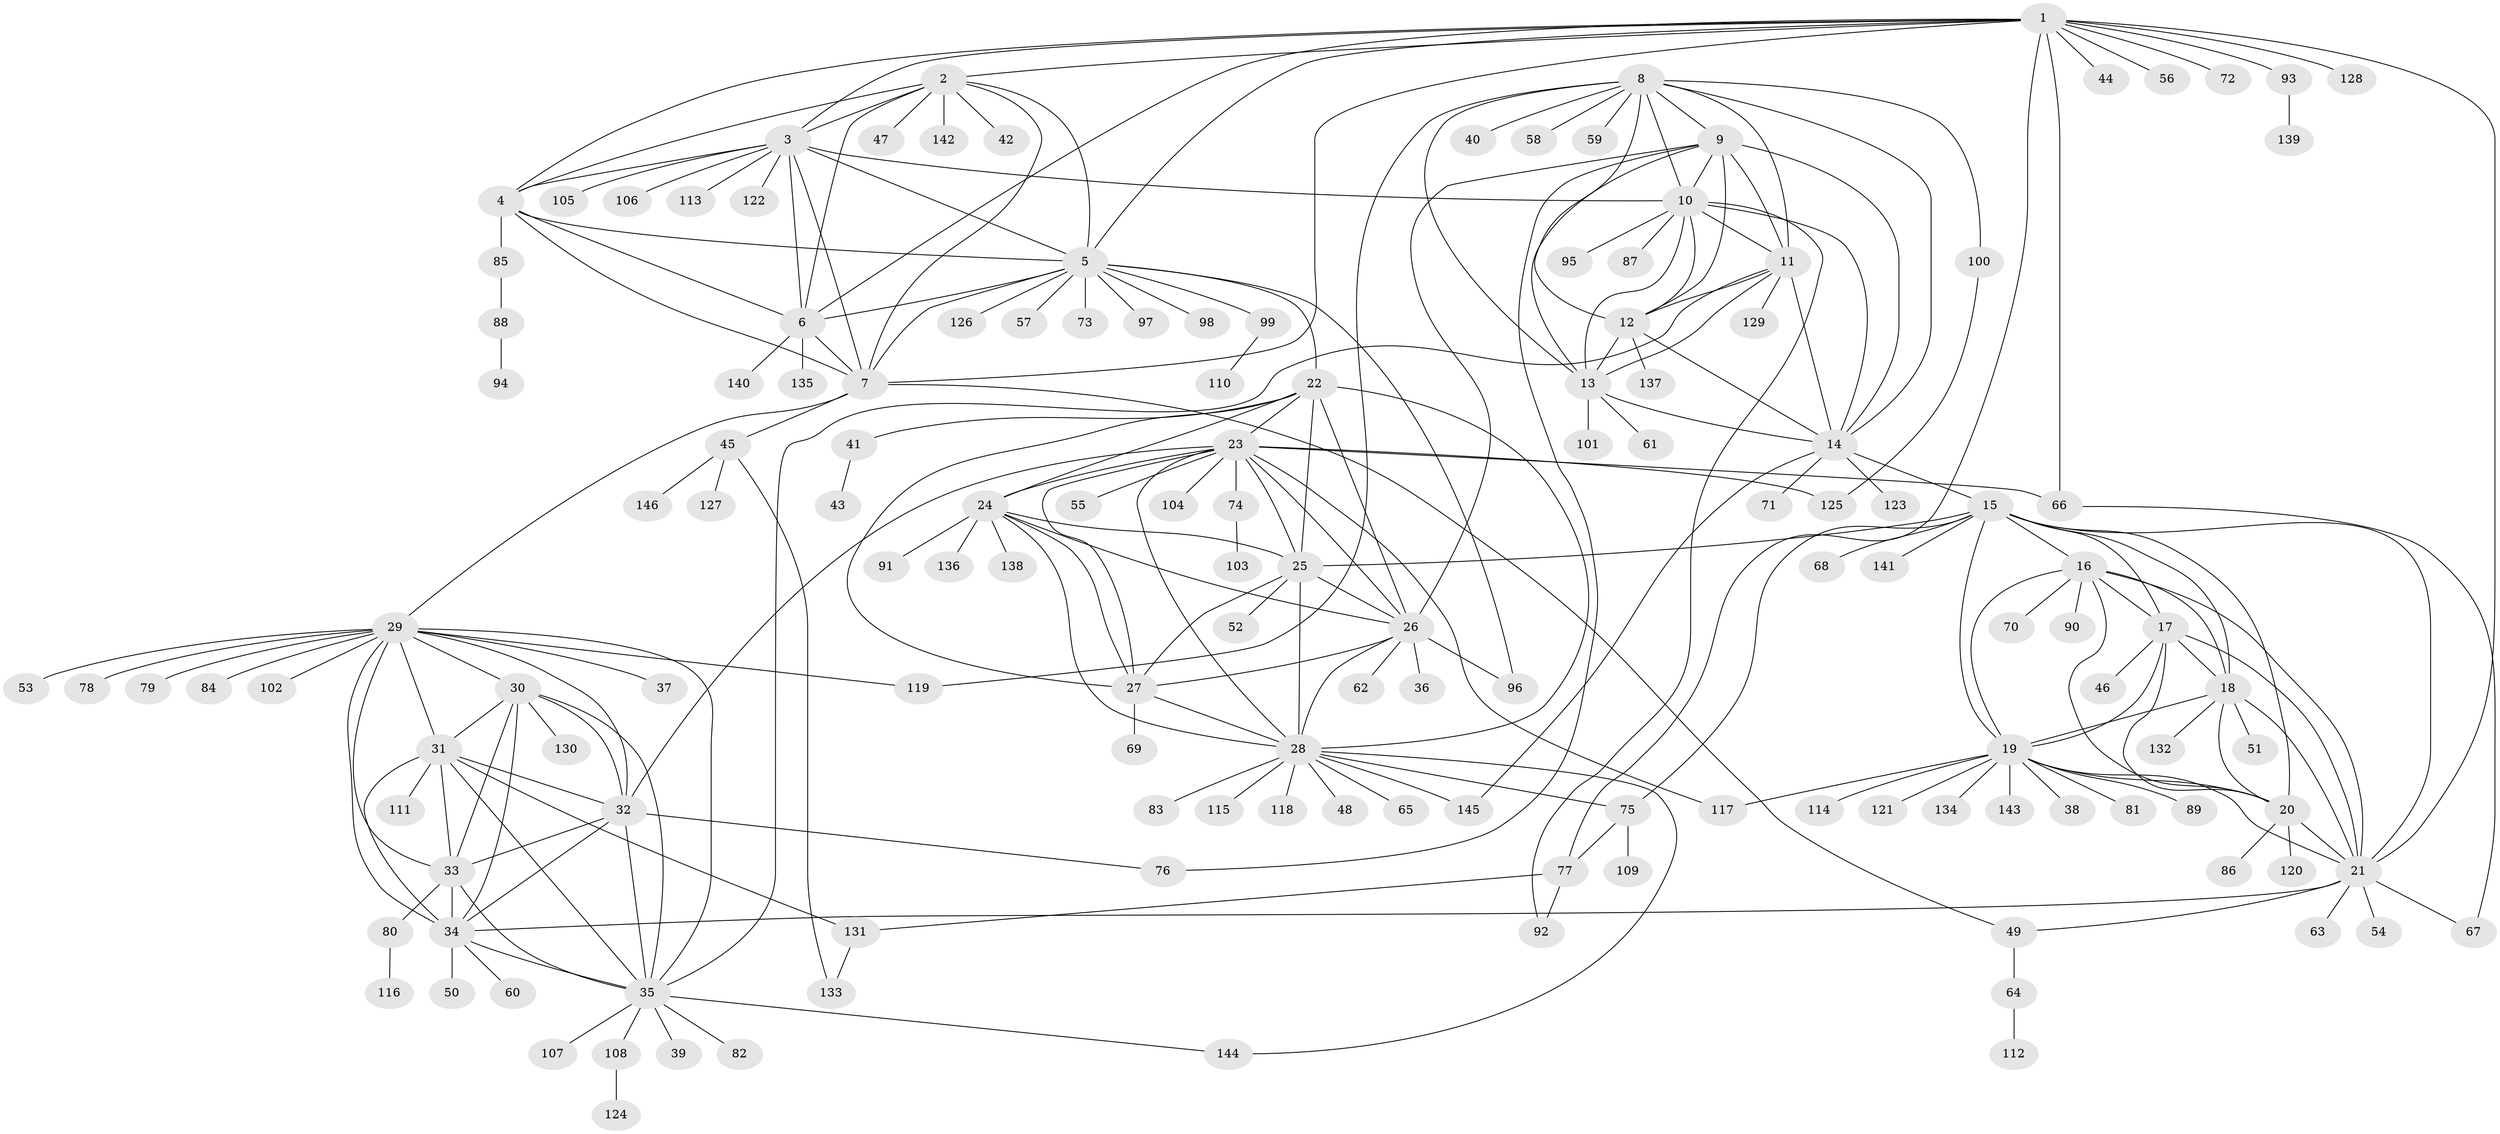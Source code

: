 // coarse degree distribution, {11: 0.017241379310344827, 9: 0.05172413793103448, 4: 0.05172413793103448, 6: 0.05172413793103448, 7: 0.05172413793103448, 8: 0.05172413793103448, 5: 0.017241379310344827, 15: 0.017241379310344827, 2: 0.08620689655172414, 3: 0.034482758620689655, 1: 0.5689655172413793}
// Generated by graph-tools (version 1.1) at 2025/19/03/04/25 18:19:30]
// undirected, 146 vertices, 241 edges
graph export_dot {
graph [start="1"]
  node [color=gray90,style=filled];
  1;
  2;
  3;
  4;
  5;
  6;
  7;
  8;
  9;
  10;
  11;
  12;
  13;
  14;
  15;
  16;
  17;
  18;
  19;
  20;
  21;
  22;
  23;
  24;
  25;
  26;
  27;
  28;
  29;
  30;
  31;
  32;
  33;
  34;
  35;
  36;
  37;
  38;
  39;
  40;
  41;
  42;
  43;
  44;
  45;
  46;
  47;
  48;
  49;
  50;
  51;
  52;
  53;
  54;
  55;
  56;
  57;
  58;
  59;
  60;
  61;
  62;
  63;
  64;
  65;
  66;
  67;
  68;
  69;
  70;
  71;
  72;
  73;
  74;
  75;
  76;
  77;
  78;
  79;
  80;
  81;
  82;
  83;
  84;
  85;
  86;
  87;
  88;
  89;
  90;
  91;
  92;
  93;
  94;
  95;
  96;
  97;
  98;
  99;
  100;
  101;
  102;
  103;
  104;
  105;
  106;
  107;
  108;
  109;
  110;
  111;
  112;
  113;
  114;
  115;
  116;
  117;
  118;
  119;
  120;
  121;
  122;
  123;
  124;
  125;
  126;
  127;
  128;
  129;
  130;
  131;
  132;
  133;
  134;
  135;
  136;
  137;
  138;
  139;
  140;
  141;
  142;
  143;
  144;
  145;
  146;
  1 -- 2;
  1 -- 3;
  1 -- 4;
  1 -- 5;
  1 -- 6;
  1 -- 7;
  1 -- 21;
  1 -- 44;
  1 -- 56;
  1 -- 66;
  1 -- 72;
  1 -- 77;
  1 -- 93;
  1 -- 128;
  2 -- 3;
  2 -- 4;
  2 -- 5;
  2 -- 6;
  2 -- 7;
  2 -- 42;
  2 -- 47;
  2 -- 142;
  3 -- 4;
  3 -- 5;
  3 -- 6;
  3 -- 7;
  3 -- 10;
  3 -- 105;
  3 -- 106;
  3 -- 113;
  3 -- 122;
  4 -- 5;
  4 -- 6;
  4 -- 7;
  4 -- 85;
  5 -- 6;
  5 -- 7;
  5 -- 22;
  5 -- 57;
  5 -- 73;
  5 -- 96;
  5 -- 97;
  5 -- 98;
  5 -- 99;
  5 -- 126;
  6 -- 7;
  6 -- 135;
  6 -- 140;
  7 -- 29;
  7 -- 45;
  7 -- 49;
  8 -- 9;
  8 -- 10;
  8 -- 11;
  8 -- 12;
  8 -- 13;
  8 -- 14;
  8 -- 40;
  8 -- 58;
  8 -- 59;
  8 -- 100;
  8 -- 119;
  9 -- 10;
  9 -- 11;
  9 -- 12;
  9 -- 13;
  9 -- 14;
  9 -- 26;
  9 -- 76;
  10 -- 11;
  10 -- 12;
  10 -- 13;
  10 -- 14;
  10 -- 87;
  10 -- 92;
  10 -- 95;
  11 -- 12;
  11 -- 13;
  11 -- 14;
  11 -- 35;
  11 -- 129;
  12 -- 13;
  12 -- 14;
  12 -- 137;
  13 -- 14;
  13 -- 61;
  13 -- 101;
  14 -- 15;
  14 -- 71;
  14 -- 123;
  14 -- 145;
  15 -- 16;
  15 -- 17;
  15 -- 18;
  15 -- 19;
  15 -- 20;
  15 -- 21;
  15 -- 25;
  15 -- 68;
  15 -- 75;
  15 -- 141;
  16 -- 17;
  16 -- 18;
  16 -- 19;
  16 -- 20;
  16 -- 21;
  16 -- 70;
  16 -- 90;
  17 -- 18;
  17 -- 19;
  17 -- 20;
  17 -- 21;
  17 -- 46;
  18 -- 19;
  18 -- 20;
  18 -- 21;
  18 -- 51;
  18 -- 132;
  19 -- 20;
  19 -- 21;
  19 -- 38;
  19 -- 81;
  19 -- 89;
  19 -- 114;
  19 -- 117;
  19 -- 121;
  19 -- 134;
  19 -- 143;
  20 -- 21;
  20 -- 86;
  20 -- 120;
  21 -- 34;
  21 -- 49;
  21 -- 54;
  21 -- 63;
  21 -- 67;
  22 -- 23;
  22 -- 24;
  22 -- 25;
  22 -- 26;
  22 -- 27;
  22 -- 28;
  22 -- 41;
  23 -- 24;
  23 -- 25;
  23 -- 26;
  23 -- 27;
  23 -- 28;
  23 -- 32;
  23 -- 55;
  23 -- 66;
  23 -- 74;
  23 -- 104;
  23 -- 117;
  23 -- 125;
  24 -- 25;
  24 -- 26;
  24 -- 27;
  24 -- 28;
  24 -- 91;
  24 -- 136;
  24 -- 138;
  25 -- 26;
  25 -- 27;
  25 -- 28;
  25 -- 52;
  26 -- 27;
  26 -- 28;
  26 -- 36;
  26 -- 62;
  26 -- 96;
  27 -- 28;
  27 -- 69;
  28 -- 48;
  28 -- 65;
  28 -- 75;
  28 -- 83;
  28 -- 115;
  28 -- 118;
  28 -- 144;
  28 -- 145;
  29 -- 30;
  29 -- 31;
  29 -- 32;
  29 -- 33;
  29 -- 34;
  29 -- 35;
  29 -- 37;
  29 -- 53;
  29 -- 78;
  29 -- 79;
  29 -- 84;
  29 -- 102;
  29 -- 119;
  30 -- 31;
  30 -- 32;
  30 -- 33;
  30 -- 34;
  30 -- 35;
  30 -- 130;
  31 -- 32;
  31 -- 33;
  31 -- 34;
  31 -- 35;
  31 -- 111;
  31 -- 131;
  32 -- 33;
  32 -- 34;
  32 -- 35;
  32 -- 76;
  33 -- 34;
  33 -- 35;
  33 -- 80;
  34 -- 35;
  34 -- 50;
  34 -- 60;
  35 -- 39;
  35 -- 82;
  35 -- 107;
  35 -- 108;
  35 -- 144;
  41 -- 43;
  45 -- 127;
  45 -- 133;
  45 -- 146;
  49 -- 64;
  64 -- 112;
  66 -- 67;
  74 -- 103;
  75 -- 77;
  75 -- 109;
  77 -- 92;
  77 -- 131;
  80 -- 116;
  85 -- 88;
  88 -- 94;
  93 -- 139;
  99 -- 110;
  100 -- 125;
  108 -- 124;
  131 -- 133;
}
